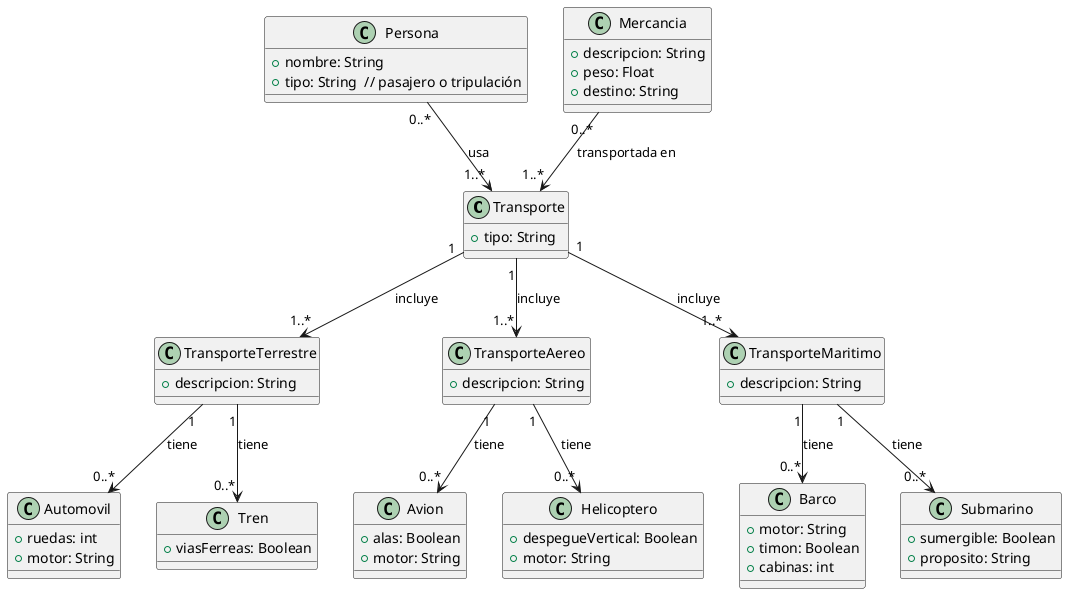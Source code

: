 @startuml ejercicio_1

class Transporte {
    +tipo: String
}

class TransporteTerrestre {
    +descripcion: String
}

class TransporteAereo {
    +descripcion: String
}

class TransporteMaritimo {
    +descripcion: String
}

class Automovil {
    +ruedas: int
    +motor: String
}

class Tren {
    +viasFerreas: Boolean
}

class Avion {
    +alas: Boolean
    +motor: String
}

class Helicoptero {
    +despegueVertical: Boolean
    +motor: String
}

class Barco {
    +motor: String
    +timon: Boolean
    +cabinas: int
}

class Submarino {
    +sumergible: Boolean
    +proposito: String
}

class Persona {
    +nombre: String
    +tipo: String  // pasajero o tripulación
}

class Mercancia {
    +descripcion: String
    +peso: Float
    +destino: String
}

Transporte "1" --> "1..*" TransporteTerrestre : incluye
Transporte "1" --> "1..*" TransporteAereo : incluye
Transporte "1" --> "1..*" TransporteMaritimo : incluye

TransporteTerrestre "1" --> "0..*" Automovil : tiene
TransporteTerrestre "1" --> "0..*" Tren : tiene

TransporteAereo "1" --> "0..*" Avion : tiene
TransporteAereo "1" --> "0..*" Helicoptero : tiene

TransporteMaritimo "1" --> "0..*" Barco : tiene
TransporteMaritimo "1" --> "0..*" Submarino : tiene

Persona "0..*" --> "1..*" Transporte : usa
Mercancia "0..*" --> "1..*" Transporte : transportada en
@enduml
